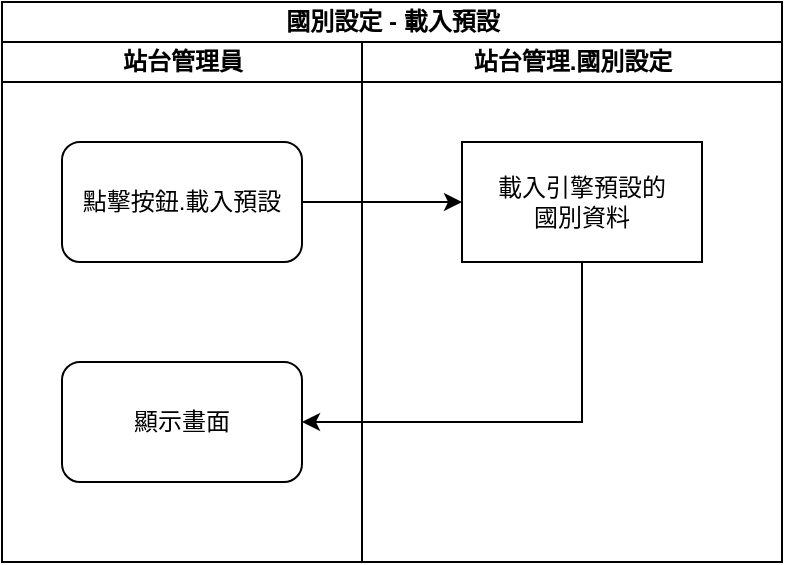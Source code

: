 <mxfile version="21.1.2" type="device" pages="6">
  <diagram name="點擊按鈕.載入預設" id="lC8V9zTXtLd8Y2HDk8hq">
    <mxGraphModel dx="1098" dy="828" grid="1" gridSize="10" guides="1" tooltips="1" connect="1" arrows="1" fold="1" page="1" pageScale="1" pageWidth="827" pageHeight="1169" math="0" shadow="0">
      <root>
        <mxCell id="0" />
        <mxCell id="1" parent="0" />
        <mxCell id="12oAQuw015sHJnMv9rxm-1" value="國別設定 - 載入預設" style="swimlane;childLayout=stackLayout;resizeParent=1;resizeParentMax=0;startSize=20;html=1;" vertex="1" parent="1">
          <mxGeometry x="230" y="190" width="390" height="280" as="geometry" />
        </mxCell>
        <mxCell id="12oAQuw015sHJnMv9rxm-2" value="站台管理員" style="swimlane;startSize=20;html=1;" vertex="1" parent="12oAQuw015sHJnMv9rxm-1">
          <mxGeometry y="20" width="180" height="260" as="geometry" />
        </mxCell>
        <mxCell id="12oAQuw015sHJnMv9rxm-5" value="點擊按鈕.載入預設" style="rounded=1;whiteSpace=wrap;html=1;" vertex="1" parent="12oAQuw015sHJnMv9rxm-2">
          <mxGeometry x="30.0" y="50" width="120" height="60" as="geometry" />
        </mxCell>
        <mxCell id="12oAQuw015sHJnMv9rxm-10" value="顯示畫面" style="rounded=1;whiteSpace=wrap;html=1;" vertex="1" parent="12oAQuw015sHJnMv9rxm-2">
          <mxGeometry x="30.0" y="160" width="120" height="60" as="geometry" />
        </mxCell>
        <mxCell id="12oAQuw015sHJnMv9rxm-3" value="站台管理.國別設定" style="swimlane;startSize=20;html=1;" vertex="1" parent="12oAQuw015sHJnMv9rxm-1">
          <mxGeometry x="180" y="20" width="210" height="260" as="geometry" />
        </mxCell>
        <mxCell id="12oAQuw015sHJnMv9rxm-6" value="載入引擎預設的&lt;br&gt;國別資料" style="rounded=0;whiteSpace=wrap;html=1;" vertex="1" parent="12oAQuw015sHJnMv9rxm-3">
          <mxGeometry x="50.0" y="50" width="120" height="60" as="geometry" />
        </mxCell>
        <mxCell id="12oAQuw015sHJnMv9rxm-7" style="edgeStyle=orthogonalEdgeStyle;rounded=0;orthogonalLoop=1;jettySize=auto;html=1;" edge="1" parent="12oAQuw015sHJnMv9rxm-1" source="12oAQuw015sHJnMv9rxm-5" target="12oAQuw015sHJnMv9rxm-6">
          <mxGeometry relative="1" as="geometry" />
        </mxCell>
        <mxCell id="12oAQuw015sHJnMv9rxm-11" style="edgeStyle=orthogonalEdgeStyle;rounded=0;orthogonalLoop=1;jettySize=auto;html=1;entryX=1;entryY=0.5;entryDx=0;entryDy=0;exitX=0.5;exitY=1;exitDx=0;exitDy=0;" edge="1" parent="12oAQuw015sHJnMv9rxm-1" source="12oAQuw015sHJnMv9rxm-6" target="12oAQuw015sHJnMv9rxm-10">
          <mxGeometry relative="1" as="geometry" />
        </mxCell>
      </root>
    </mxGraphModel>
  </diagram>
  <diagram id="qu3h2WezixMolZDdhdEE" name="點擊按鈕.修改國別">
    <mxGraphModel dx="1098" dy="828" grid="1" gridSize="10" guides="1" tooltips="1" connect="1" arrows="1" fold="1" page="1" pageScale="1" pageWidth="827" pageHeight="1169" math="0" shadow="0">
      <root>
        <mxCell id="0" />
        <mxCell id="1" parent="0" />
        <mxCell id="5ZlSRVJBcAoEHEhZg3Kj-1" value="國別設定 - 修改國別" style="swimlane;childLayout=stackLayout;resizeParent=1;resizeParentMax=0;startSize=20;html=1;" vertex="1" parent="1">
          <mxGeometry x="230" y="190" width="390" height="320" as="geometry" />
        </mxCell>
        <mxCell id="5ZlSRVJBcAoEHEhZg3Kj-2" value="站台管理員" style="swimlane;startSize=20;html=1;" vertex="1" parent="5ZlSRVJBcAoEHEhZg3Kj-1">
          <mxGeometry y="20" width="180" height="300" as="geometry" />
        </mxCell>
        <mxCell id="5ZlSRVJBcAoEHEhZg3Kj-3" value="點擊按鈕.修改" style="rounded=1;whiteSpace=wrap;html=1;" vertex="1" parent="5ZlSRVJBcAoEHEhZg3Kj-2">
          <mxGeometry x="30.0" y="50" width="120" height="60" as="geometry" />
        </mxCell>
        <mxCell id="5ZlSRVJBcAoEHEhZg3Kj-4" value="顯示畫面" style="rounded=1;whiteSpace=wrap;html=1;" vertex="1" parent="5ZlSRVJBcAoEHEhZg3Kj-2">
          <mxGeometry x="30.0" y="190" width="120" height="60" as="geometry" />
        </mxCell>
        <mxCell id="5ZlSRVJBcAoEHEhZg3Kj-5" value="站台管理.國別設定" style="swimlane;startSize=20;html=1;" vertex="1" parent="5ZlSRVJBcAoEHEhZg3Kj-1">
          <mxGeometry x="180" y="20" width="210" height="300" as="geometry" />
        </mxCell>
        <mxCell id="5ZlSRVJBcAoEHEhZg3Kj-10" value="" style="edgeStyle=orthogonalEdgeStyle;rounded=0;orthogonalLoop=1;jettySize=auto;html=1;" edge="1" parent="5ZlSRVJBcAoEHEhZg3Kj-5" source="5ZlSRVJBcAoEHEhZg3Kj-6" target="5ZlSRVJBcAoEHEhZg3Kj-9">
          <mxGeometry relative="1" as="geometry" />
        </mxCell>
        <mxCell id="5ZlSRVJBcAoEHEhZg3Kj-6" value="開啟修改國別畫面" style="rounded=0;whiteSpace=wrap;html=1;" vertex="1" parent="5ZlSRVJBcAoEHEhZg3Kj-5">
          <mxGeometry x="50.0" y="50" width="120" height="60" as="geometry" />
        </mxCell>
        <mxCell id="5ZlSRVJBcAoEHEhZg3Kj-9" value="帶入本筆國別資料" style="whiteSpace=wrap;html=1;rounded=0;" vertex="1" parent="5ZlSRVJBcAoEHEhZg3Kj-5">
          <mxGeometry x="50.0" y="190" width="120" height="60" as="geometry" />
        </mxCell>
        <mxCell id="5ZlSRVJBcAoEHEhZg3Kj-7" style="edgeStyle=orthogonalEdgeStyle;rounded=0;orthogonalLoop=1;jettySize=auto;html=1;" edge="1" parent="5ZlSRVJBcAoEHEhZg3Kj-1" source="5ZlSRVJBcAoEHEhZg3Kj-3" target="5ZlSRVJBcAoEHEhZg3Kj-6">
          <mxGeometry relative="1" as="geometry" />
        </mxCell>
        <mxCell id="5ZlSRVJBcAoEHEhZg3Kj-11" style="edgeStyle=orthogonalEdgeStyle;rounded=0;orthogonalLoop=1;jettySize=auto;html=1;" edge="1" parent="5ZlSRVJBcAoEHEhZg3Kj-1" source="5ZlSRVJBcAoEHEhZg3Kj-9" target="5ZlSRVJBcAoEHEhZg3Kj-4">
          <mxGeometry relative="1" as="geometry" />
        </mxCell>
      </root>
    </mxGraphModel>
  </diagram>
  <diagram id="ThiUGtbnXQXI46CEfXr2" name="點擊按鈕.新增國別">
    <mxGraphModel dx="1098" dy="828" grid="1" gridSize="10" guides="1" tooltips="1" connect="1" arrows="1" fold="1" page="1" pageScale="1" pageWidth="827" pageHeight="1169" math="0" shadow="0">
      <root>
        <mxCell id="0" />
        <mxCell id="1" parent="0" />
        <mxCell id="u76Zp3UZRk63PPetbH43-1" value="國別設定 - 新增國別" style="swimlane;childLayout=stackLayout;resizeParent=1;resizeParentMax=0;startSize=20;html=1;" vertex="1" parent="1">
          <mxGeometry x="230" y="190" width="390" height="320" as="geometry" />
        </mxCell>
        <mxCell id="u76Zp3UZRk63PPetbH43-2" value="站台管理員" style="swimlane;startSize=20;html=1;" vertex="1" parent="u76Zp3UZRk63PPetbH43-1">
          <mxGeometry y="20" width="180" height="300" as="geometry" />
        </mxCell>
        <mxCell id="u76Zp3UZRk63PPetbH43-3" value="點擊按鈕.新增" style="rounded=1;whiteSpace=wrap;html=1;" vertex="1" parent="u76Zp3UZRk63PPetbH43-2">
          <mxGeometry x="30.0" y="50" width="120" height="60" as="geometry" />
        </mxCell>
        <mxCell id="u76Zp3UZRk63PPetbH43-4" value="顯示畫面" style="rounded=1;whiteSpace=wrap;html=1;" vertex="1" parent="u76Zp3UZRk63PPetbH43-2">
          <mxGeometry x="30.0" y="190" width="120" height="60" as="geometry" />
        </mxCell>
        <mxCell id="u76Zp3UZRk63PPetbH43-5" value="站台管理.國別設定" style="swimlane;startSize=20;html=1;" vertex="1" parent="u76Zp3UZRk63PPetbH43-1">
          <mxGeometry x="180" y="20" width="210" height="300" as="geometry" />
        </mxCell>
        <mxCell id="u76Zp3UZRk63PPetbH43-7" value="開啟新增國別畫面" style="rounded=0;whiteSpace=wrap;html=1;" vertex="1" parent="u76Zp3UZRk63PPetbH43-5">
          <mxGeometry x="50.0" y="50" width="120" height="60" as="geometry" />
        </mxCell>
        <mxCell id="u76Zp3UZRk63PPetbH43-9" style="edgeStyle=orthogonalEdgeStyle;rounded=0;orthogonalLoop=1;jettySize=auto;html=1;" edge="1" parent="u76Zp3UZRk63PPetbH43-1" source="u76Zp3UZRk63PPetbH43-3" target="u76Zp3UZRk63PPetbH43-7">
          <mxGeometry relative="1" as="geometry" />
        </mxCell>
        <mxCell id="u76Zp3UZRk63PPetbH43-11" style="edgeStyle=orthogonalEdgeStyle;rounded=0;orthogonalLoop=1;jettySize=auto;html=1;entryX=1;entryY=0.5;entryDx=0;entryDy=0;" edge="1" parent="u76Zp3UZRk63PPetbH43-1" target="u76Zp3UZRk63PPetbH43-4">
          <mxGeometry relative="1" as="geometry">
            <mxPoint x="290" y="130" as="sourcePoint" />
            <Array as="points">
              <mxPoint x="290" y="240" />
            </Array>
          </mxGeometry>
        </mxCell>
      </root>
    </mxGraphModel>
  </diagram>
  <diagram id="XX5owsbfgc4aH5whAkCQ" name="點擊按鈕.刪除國別">
    <mxGraphModel dx="1098" dy="828" grid="1" gridSize="10" guides="1" tooltips="1" connect="1" arrows="1" fold="1" page="1" pageScale="1" pageWidth="827" pageHeight="1169" math="0" shadow="0">
      <root>
        <mxCell id="0" />
        <mxCell id="1" parent="0" />
        <mxCell id="LrdGb1v4i0biZzHxdkzv-1" value="國別設定 - 刪除國別" style="swimlane;childLayout=stackLayout;resizeParent=1;resizeParentMax=0;startSize=20;html=1;" vertex="1" parent="1">
          <mxGeometry x="230" y="190" width="510" height="320" as="geometry" />
        </mxCell>
        <mxCell id="LrdGb1v4i0biZzHxdkzv-2" value="站台管理員" style="swimlane;startSize=20;html=1;" vertex="1" parent="LrdGb1v4i0biZzHxdkzv-1">
          <mxGeometry y="20" width="180" height="300" as="geometry" />
        </mxCell>
        <mxCell id="LrdGb1v4i0biZzHxdkzv-3" value="點擊按鈕.刪除" style="rounded=1;whiteSpace=wrap;html=1;" vertex="1" parent="LrdGb1v4i0biZzHxdkzv-2">
          <mxGeometry x="30.0" y="50" width="120" height="60" as="geometry" />
        </mxCell>
        <mxCell id="LrdGb1v4i0biZzHxdkzv-4" value="顯示畫面" style="rounded=1;whiteSpace=wrap;html=1;" vertex="1" parent="LrdGb1v4i0biZzHxdkzv-2">
          <mxGeometry x="30.0" y="190" width="120" height="60" as="geometry" />
        </mxCell>
        <mxCell id="LrdGb1v4i0biZzHxdkzv-5" value="站台管理.國別設定" style="swimlane;startSize=20;html=1;" vertex="1" parent="LrdGb1v4i0biZzHxdkzv-1">
          <mxGeometry x="180" y="20" width="330" height="300" as="geometry" />
        </mxCell>
        <mxCell id="fOuYab60Q8FIOdZmluAY-4" value="" style="edgeStyle=orthogonalEdgeStyle;rounded=0;orthogonalLoop=1;jettySize=auto;html=1;" edge="1" parent="LrdGb1v4i0biZzHxdkzv-5" source="fOuYab60Q8FIOdZmluAY-1" target="fOuYab60Q8FIOdZmluAY-3">
          <mxGeometry relative="1" as="geometry" />
        </mxCell>
        <mxCell id="fOuYab60Q8FIOdZmluAY-1" value="確認刪除" style="rhombus;whiteSpace=wrap;html=1;" vertex="1" parent="LrdGb1v4i0biZzHxdkzv-5">
          <mxGeometry x="70" y="40" width="80" height="80" as="geometry" />
        </mxCell>
        <mxCell id="fOuYab60Q8FIOdZmluAY-3" value="刪除國別資料" style="whiteSpace=wrap;html=1;" vertex="1" parent="LrdGb1v4i0biZzHxdkzv-5">
          <mxGeometry x="180" y="190" width="120" height="60" as="geometry" />
        </mxCell>
        <mxCell id="fOuYab60Q8FIOdZmluAY-8" value="Yes" style="text;html=1;strokeColor=none;fillColor=none;align=center;verticalAlign=middle;whiteSpace=wrap;rounded=0;" vertex="1" parent="LrdGb1v4i0biZzHxdkzv-5">
          <mxGeometry x="135" y="40" width="60" height="30" as="geometry" />
        </mxCell>
        <mxCell id="fOuYab60Q8FIOdZmluAY-7" value="No" style="text;html=1;strokeColor=none;fillColor=none;align=center;verticalAlign=middle;whiteSpace=wrap;rounded=0;" vertex="1" parent="LrdGb1v4i0biZzHxdkzv-5">
          <mxGeometry x="110" y="120" width="60" height="30" as="geometry" />
        </mxCell>
        <mxCell id="fOuYab60Q8FIOdZmluAY-2" style="edgeStyle=orthogonalEdgeStyle;rounded=0;orthogonalLoop=1;jettySize=auto;html=1;entryX=0;entryY=0.5;entryDx=0;entryDy=0;" edge="1" parent="LrdGb1v4i0biZzHxdkzv-1" source="LrdGb1v4i0biZzHxdkzv-3" target="fOuYab60Q8FIOdZmluAY-1">
          <mxGeometry relative="1" as="geometry" />
        </mxCell>
        <mxCell id="fOuYab60Q8FIOdZmluAY-5" style="edgeStyle=orthogonalEdgeStyle;rounded=0;orthogonalLoop=1;jettySize=auto;html=1;" edge="1" parent="LrdGb1v4i0biZzHxdkzv-1" source="fOuYab60Q8FIOdZmluAY-3" target="LrdGb1v4i0biZzHxdkzv-4">
          <mxGeometry relative="1" as="geometry" />
        </mxCell>
        <mxCell id="fOuYab60Q8FIOdZmluAY-6" style="edgeStyle=orthogonalEdgeStyle;rounded=0;orthogonalLoop=1;jettySize=auto;html=1;entryX=1;entryY=0.5;entryDx=0;entryDy=0;exitX=0.5;exitY=1;exitDx=0;exitDy=0;" edge="1" parent="LrdGb1v4i0biZzHxdkzv-1" source="fOuYab60Q8FIOdZmluAY-1" target="LrdGb1v4i0biZzHxdkzv-4">
          <mxGeometry relative="1" as="geometry" />
        </mxCell>
      </root>
    </mxGraphModel>
  </diagram>
  <diagram id="RCFNeR-GpshNirW_lDEh" name="點擊按鈕.新增國別儲存">
    <mxGraphModel dx="1098" dy="828" grid="1" gridSize="10" guides="1" tooltips="1" connect="1" arrows="1" fold="1" page="1" pageScale="1" pageWidth="827" pageHeight="1169" math="0" shadow="0">
      <root>
        <mxCell id="0" />
        <mxCell id="1" parent="0" />
        <mxCell id="b194jde8LMEn5y4k2nGi-1" value="國別設定 - 新增國別儲存" style="swimlane;childLayout=stackLayout;resizeParent=1;resizeParentMax=0;startSize=20;html=1;" vertex="1" parent="1">
          <mxGeometry x="230" y="190" width="600" height="430" as="geometry" />
        </mxCell>
        <mxCell id="b194jde8LMEn5y4k2nGi-2" value="站台管理員" style="swimlane;startSize=20;html=1;" vertex="1" parent="b194jde8LMEn5y4k2nGi-1">
          <mxGeometry y="20" width="180" height="410" as="geometry" />
        </mxCell>
        <mxCell id="b194jde8LMEn5y4k2nGi-3" value="點擊按鈕.儲存" style="rounded=1;whiteSpace=wrap;html=1;" vertex="1" parent="b194jde8LMEn5y4k2nGi-2">
          <mxGeometry x="30.0" y="50" width="120" height="60" as="geometry" />
        </mxCell>
        <mxCell id="b194jde8LMEn5y4k2nGi-4" value="顯示畫面" style="rounded=1;whiteSpace=wrap;html=1;" vertex="1" parent="b194jde8LMEn5y4k2nGi-2">
          <mxGeometry x="30.0" y="315" width="120" height="60" as="geometry" />
        </mxCell>
        <mxCell id="b194jde8LMEn5y4k2nGi-5" value="站台管理.國別設定" style="swimlane;startSize=20;html=1;" vertex="1" parent="b194jde8LMEn5y4k2nGi-1">
          <mxGeometry x="180" y="20" width="420" height="410" as="geometry" />
        </mxCell>
        <mxCell id="b194jde8LMEn5y4k2nGi-6" value="" style="edgeStyle=orthogonalEdgeStyle;rounded=0;orthogonalLoop=1;jettySize=auto;html=1;" edge="1" parent="b194jde8LMEn5y4k2nGi-5" source="b194jde8LMEn5y4k2nGi-7" target="b194jde8LMEn5y4k2nGi-8">
          <mxGeometry relative="1" as="geometry" />
        </mxCell>
        <mxCell id="b194jde8LMEn5y4k2nGi-15" value="" style="edgeStyle=orthogonalEdgeStyle;rounded=0;orthogonalLoop=1;jettySize=auto;html=1;" edge="1" parent="b194jde8LMEn5y4k2nGi-5" source="b194jde8LMEn5y4k2nGi-7" target="b194jde8LMEn5y4k2nGi-14">
          <mxGeometry relative="1" as="geometry" />
        </mxCell>
        <mxCell id="b194jde8LMEn5y4k2nGi-7" value="必要欄位&lt;br&gt;都不為空" style="rhombus;whiteSpace=wrap;html=1;" vertex="1" parent="b194jde8LMEn5y4k2nGi-5">
          <mxGeometry x="100" y="40" width="80" height="80" as="geometry" />
        </mxCell>
        <mxCell id="b194jde8LMEn5y4k2nGi-8" value="新增國別資料" style="whiteSpace=wrap;html=1;" vertex="1" parent="b194jde8LMEn5y4k2nGi-5">
          <mxGeometry x="260" y="315" width="120" height="60" as="geometry" />
        </mxCell>
        <mxCell id="b194jde8LMEn5y4k2nGi-9" value="Yes" style="text;html=1;strokeColor=none;fillColor=none;align=center;verticalAlign=middle;whiteSpace=wrap;rounded=0;" vertex="1" parent="b194jde8LMEn5y4k2nGi-5">
          <mxGeometry x="170" y="40" width="60" height="30" as="geometry" />
        </mxCell>
        <mxCell id="b194jde8LMEn5y4k2nGi-10" value="No" style="text;html=1;strokeColor=none;fillColor=none;align=center;verticalAlign=middle;whiteSpace=wrap;rounded=0;" vertex="1" parent="b194jde8LMEn5y4k2nGi-5">
          <mxGeometry x="160" y="120" width="60" height="30" as="geometry" />
        </mxCell>
        <mxCell id="b194jde8LMEn5y4k2nGi-14" value="顯示錯誤訊息" style="whiteSpace=wrap;html=1;" vertex="1" parent="b194jde8LMEn5y4k2nGi-5">
          <mxGeometry x="80" y="190" width="120" height="60" as="geometry" />
        </mxCell>
        <mxCell id="b194jde8LMEn5y4k2nGi-11" style="edgeStyle=orthogonalEdgeStyle;rounded=0;orthogonalLoop=1;jettySize=auto;html=1;entryX=0;entryY=0.5;entryDx=0;entryDy=0;" edge="1" parent="b194jde8LMEn5y4k2nGi-1" source="b194jde8LMEn5y4k2nGi-3" target="b194jde8LMEn5y4k2nGi-7">
          <mxGeometry relative="1" as="geometry" />
        </mxCell>
        <mxCell id="b194jde8LMEn5y4k2nGi-12" style="edgeStyle=orthogonalEdgeStyle;rounded=0;orthogonalLoop=1;jettySize=auto;html=1;" edge="1" parent="b194jde8LMEn5y4k2nGi-1" source="b194jde8LMEn5y4k2nGi-8" target="b194jde8LMEn5y4k2nGi-4">
          <mxGeometry relative="1" as="geometry" />
        </mxCell>
        <mxCell id="b194jde8LMEn5y4k2nGi-16" style="edgeStyle=orthogonalEdgeStyle;rounded=0;orthogonalLoop=1;jettySize=auto;html=1;" edge="1" parent="b194jde8LMEn5y4k2nGi-1" source="b194jde8LMEn5y4k2nGi-14" target="b194jde8LMEn5y4k2nGi-4">
          <mxGeometry relative="1" as="geometry" />
        </mxCell>
      </root>
    </mxGraphModel>
  </diagram>
  <diagram id="rltUJXMxyOogUiVRvp_d" name="點擊按鈕.修改國別儲存">
    <mxGraphModel dx="1098" dy="828" grid="1" gridSize="10" guides="1" tooltips="1" connect="1" arrows="1" fold="1" page="1" pageScale="1" pageWidth="827" pageHeight="1169" math="0" shadow="0">
      <root>
        <mxCell id="0" />
        <mxCell id="1" parent="0" />
        <mxCell id="v4fER0BmaLvqLc3Gc5SH-1" value="國別設定 - 修改國別儲存" style="swimlane;childLayout=stackLayout;resizeParent=1;resizeParentMax=0;startSize=20;html=1;" vertex="1" parent="1">
          <mxGeometry x="230" y="190" width="600" height="430" as="geometry" />
        </mxCell>
        <mxCell id="v4fER0BmaLvqLc3Gc5SH-2" value="站台管理員" style="swimlane;startSize=20;html=1;" vertex="1" parent="v4fER0BmaLvqLc3Gc5SH-1">
          <mxGeometry y="20" width="180" height="410" as="geometry" />
        </mxCell>
        <mxCell id="v4fER0BmaLvqLc3Gc5SH-3" value="點擊按鈕.儲存" style="rounded=1;whiteSpace=wrap;html=1;" vertex="1" parent="v4fER0BmaLvqLc3Gc5SH-2">
          <mxGeometry x="30.0" y="50" width="120" height="60" as="geometry" />
        </mxCell>
        <mxCell id="v4fER0BmaLvqLc3Gc5SH-4" value="顯示畫面" style="rounded=1;whiteSpace=wrap;html=1;" vertex="1" parent="v4fER0BmaLvqLc3Gc5SH-2">
          <mxGeometry x="30.0" y="315" width="120" height="60" as="geometry" />
        </mxCell>
        <mxCell id="v4fER0BmaLvqLc3Gc5SH-5" value="站台管理.國別設定" style="swimlane;startSize=20;html=1;" vertex="1" parent="v4fER0BmaLvqLc3Gc5SH-1">
          <mxGeometry x="180" y="20" width="420" height="410" as="geometry" />
        </mxCell>
        <mxCell id="v4fER0BmaLvqLc3Gc5SH-6" value="" style="edgeStyle=orthogonalEdgeStyle;rounded=0;orthogonalLoop=1;jettySize=auto;html=1;" edge="1" parent="v4fER0BmaLvqLc3Gc5SH-5" source="v4fER0BmaLvqLc3Gc5SH-8" target="v4fER0BmaLvqLc3Gc5SH-9">
          <mxGeometry relative="1" as="geometry" />
        </mxCell>
        <mxCell id="v4fER0BmaLvqLc3Gc5SH-7" value="" style="edgeStyle=orthogonalEdgeStyle;rounded=0;orthogonalLoop=1;jettySize=auto;html=1;" edge="1" parent="v4fER0BmaLvqLc3Gc5SH-5" source="v4fER0BmaLvqLc3Gc5SH-8" target="v4fER0BmaLvqLc3Gc5SH-12">
          <mxGeometry relative="1" as="geometry" />
        </mxCell>
        <mxCell id="v4fER0BmaLvqLc3Gc5SH-8" value="必要欄位&lt;br&gt;都不為空" style="rhombus;whiteSpace=wrap;html=1;" vertex="1" parent="v4fER0BmaLvqLc3Gc5SH-5">
          <mxGeometry x="100" y="40" width="80" height="80" as="geometry" />
        </mxCell>
        <mxCell id="v4fER0BmaLvqLc3Gc5SH-9" value="修改國別資料" style="whiteSpace=wrap;html=1;" vertex="1" parent="v4fER0BmaLvqLc3Gc5SH-5">
          <mxGeometry x="260" y="315" width="120" height="60" as="geometry" />
        </mxCell>
        <mxCell id="v4fER0BmaLvqLc3Gc5SH-10" value="Yes" style="text;html=1;strokeColor=none;fillColor=none;align=center;verticalAlign=middle;whiteSpace=wrap;rounded=0;" vertex="1" parent="v4fER0BmaLvqLc3Gc5SH-5">
          <mxGeometry x="170" y="40" width="60" height="30" as="geometry" />
        </mxCell>
        <mxCell id="v4fER0BmaLvqLc3Gc5SH-11" value="No" style="text;html=1;strokeColor=none;fillColor=none;align=center;verticalAlign=middle;whiteSpace=wrap;rounded=0;" vertex="1" parent="v4fER0BmaLvqLc3Gc5SH-5">
          <mxGeometry x="160" y="120" width="60" height="30" as="geometry" />
        </mxCell>
        <mxCell id="v4fER0BmaLvqLc3Gc5SH-12" value="顯示錯誤訊息" style="whiteSpace=wrap;html=1;" vertex="1" parent="v4fER0BmaLvqLc3Gc5SH-5">
          <mxGeometry x="80" y="190" width="120" height="60" as="geometry" />
        </mxCell>
        <mxCell id="v4fER0BmaLvqLc3Gc5SH-13" style="edgeStyle=orthogonalEdgeStyle;rounded=0;orthogonalLoop=1;jettySize=auto;html=1;entryX=0;entryY=0.5;entryDx=0;entryDy=0;" edge="1" parent="v4fER0BmaLvqLc3Gc5SH-1" source="v4fER0BmaLvqLc3Gc5SH-3" target="v4fER0BmaLvqLc3Gc5SH-8">
          <mxGeometry relative="1" as="geometry" />
        </mxCell>
        <mxCell id="v4fER0BmaLvqLc3Gc5SH-14" style="edgeStyle=orthogonalEdgeStyle;rounded=0;orthogonalLoop=1;jettySize=auto;html=1;" edge="1" parent="v4fER0BmaLvqLc3Gc5SH-1" source="v4fER0BmaLvqLc3Gc5SH-9" target="v4fER0BmaLvqLc3Gc5SH-4">
          <mxGeometry relative="1" as="geometry" />
        </mxCell>
        <mxCell id="v4fER0BmaLvqLc3Gc5SH-15" style="edgeStyle=orthogonalEdgeStyle;rounded=0;orthogonalLoop=1;jettySize=auto;html=1;" edge="1" parent="v4fER0BmaLvqLc3Gc5SH-1" source="v4fER0BmaLvqLc3Gc5SH-12" target="v4fER0BmaLvqLc3Gc5SH-4">
          <mxGeometry relative="1" as="geometry" />
        </mxCell>
      </root>
    </mxGraphModel>
  </diagram>
</mxfile>
